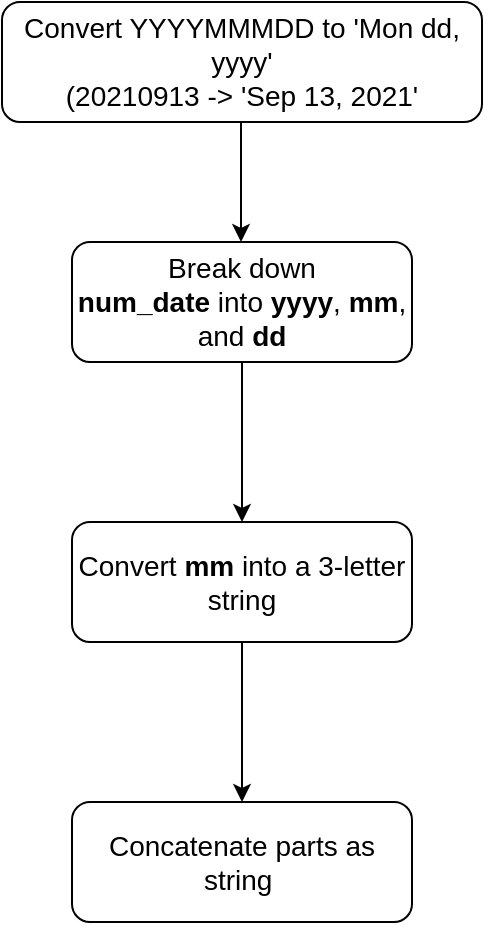 <mxfile version="15.2.4" type="onedrive"><diagram id="C5RBs43oDa-KdzZeNtuy" name="Page-1"><mxGraphModel dx="782" dy="468" grid="1" gridSize="10" guides="1" tooltips="1" connect="1" arrows="1" fold="1" page="1" pageScale="1" pageWidth="827" pageHeight="1169" math="0" shadow="0"><root><mxCell id="WIyWlLk6GJQsqaUBKTNV-0"/><mxCell id="WIyWlLk6GJQsqaUBKTNV-1" parent="WIyWlLk6GJQsqaUBKTNV-0"/><mxCell id="WIyWlLk6GJQsqaUBKTNV-3" value="&lt;font style=&quot;font-size: 14px&quot;&gt;Convert YYYYMMMDD to 'Mon dd, yyyy'&lt;br&gt;(20210913 -&amp;gt; 'Sep 13, 2021'&lt;/font&gt;" style="rounded=1;whiteSpace=wrap;html=1;fontSize=12;glass=0;strokeWidth=1;shadow=0;" parent="WIyWlLk6GJQsqaUBKTNV-1" vertex="1"><mxGeometry x="160" y="80" width="240" height="60" as="geometry"/></mxCell><mxCell id="pbtYS528M9Yzx5TLBhgD-3" value="" style="endArrow=classic;html=1;" edge="1" parent="WIyWlLk6GJQsqaUBKTNV-1"><mxGeometry width="50" height="50" relative="1" as="geometry"><mxPoint x="279.5" y="140" as="sourcePoint"/><mxPoint x="279.5" y="200" as="targetPoint"/></mxGeometry></mxCell><mxCell id="pbtYS528M9Yzx5TLBhgD-6" value="" style="edgeStyle=orthogonalEdgeStyle;rounded=0;orthogonalLoop=1;jettySize=auto;html=1;" edge="1" parent="WIyWlLk6GJQsqaUBKTNV-1" source="pbtYS528M9Yzx5TLBhgD-4" target="pbtYS528M9Yzx5TLBhgD-5"><mxGeometry relative="1" as="geometry"/></mxCell><mxCell id="pbtYS528M9Yzx5TLBhgD-4" value="&lt;font style=&quot;font-size: 14px&quot;&gt;Break down &lt;b&gt;num_date&lt;/b&gt;&amp;nbsp;into &lt;b&gt;yyyy&lt;/b&gt;, &lt;b&gt;mm&lt;/b&gt;, and &lt;b&gt;dd&lt;/b&gt;&lt;/font&gt;" style="rounded=1;whiteSpace=wrap;html=1;fontSize=12;glass=0;strokeWidth=1;shadow=0;" vertex="1" parent="WIyWlLk6GJQsqaUBKTNV-1"><mxGeometry x="195" y="200" width="170" height="60" as="geometry"/></mxCell><mxCell id="pbtYS528M9Yzx5TLBhgD-8" value="" style="edgeStyle=orthogonalEdgeStyle;rounded=0;orthogonalLoop=1;jettySize=auto;html=1;" edge="1" parent="WIyWlLk6GJQsqaUBKTNV-1" source="pbtYS528M9Yzx5TLBhgD-5" target="pbtYS528M9Yzx5TLBhgD-7"><mxGeometry relative="1" as="geometry"/></mxCell><mxCell id="pbtYS528M9Yzx5TLBhgD-5" value="&lt;font style=&quot;font-size: 14px&quot;&gt;Convert &lt;b&gt;mm &lt;/b&gt;into a 3-letter string&lt;/font&gt;" style="rounded=1;whiteSpace=wrap;html=1;fontSize=12;glass=0;strokeWidth=1;shadow=0;" vertex="1" parent="WIyWlLk6GJQsqaUBKTNV-1"><mxGeometry x="195" y="340" width="170" height="60" as="geometry"/></mxCell><mxCell id="pbtYS528M9Yzx5TLBhgD-7" value="&lt;font style=&quot;font-size: 14px&quot;&gt;Concatenate parts as string&amp;nbsp;&lt;/font&gt;" style="rounded=1;whiteSpace=wrap;html=1;fontSize=12;glass=0;strokeWidth=1;shadow=0;" vertex="1" parent="WIyWlLk6GJQsqaUBKTNV-1"><mxGeometry x="195" y="480" width="170" height="60" as="geometry"/></mxCell></root></mxGraphModel></diagram></mxfile>